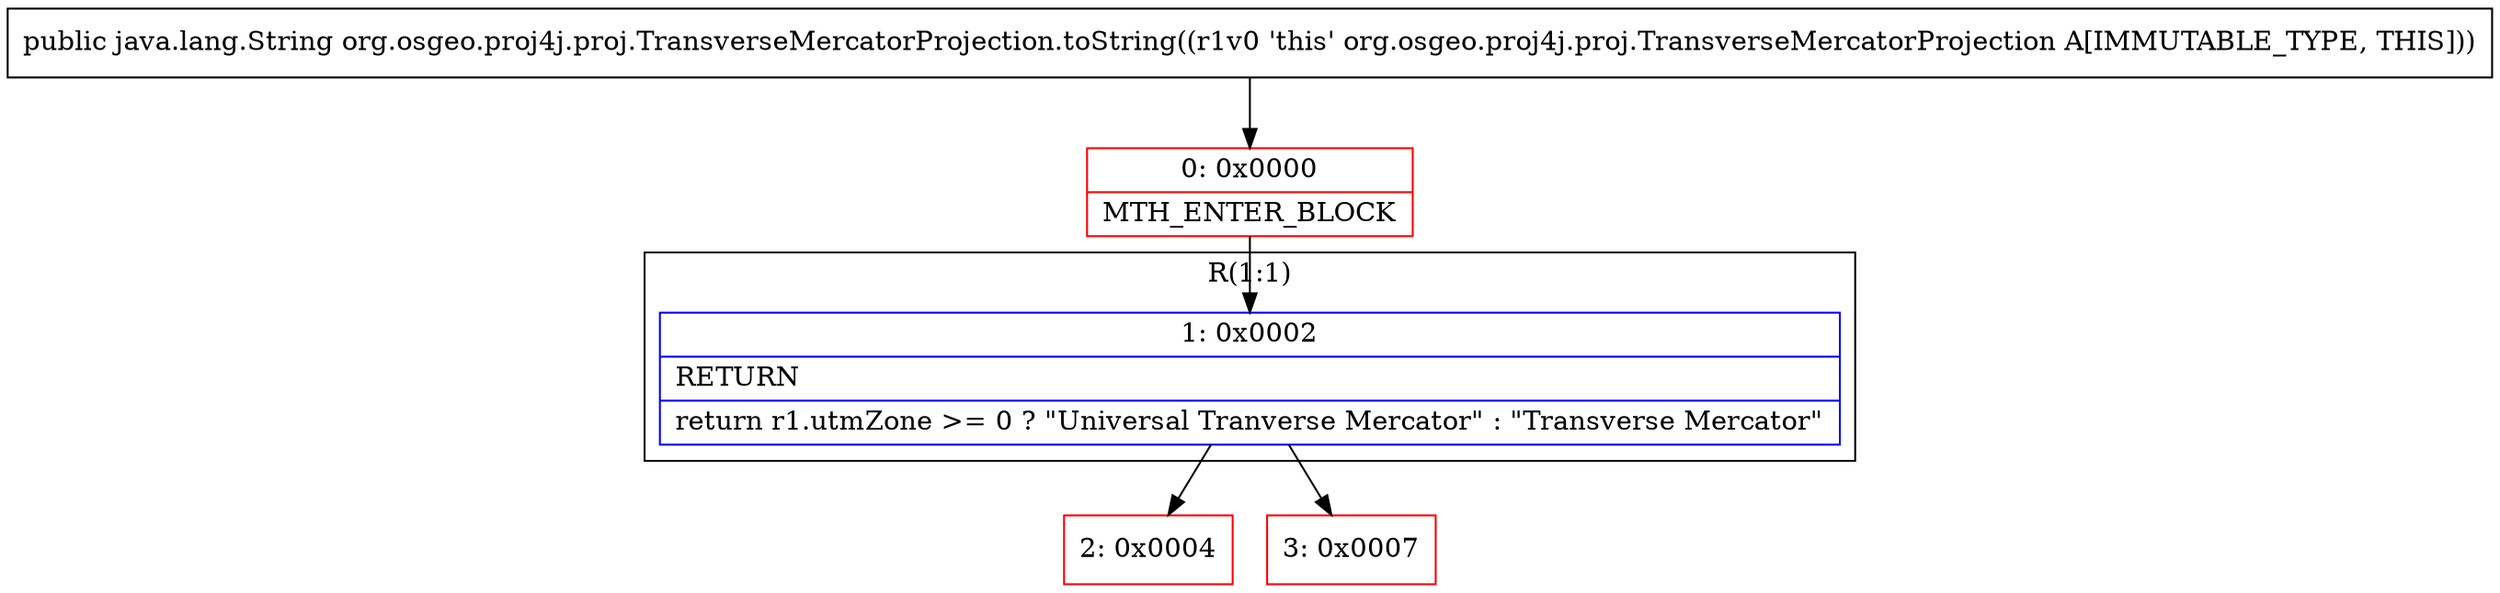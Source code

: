 digraph "CFG fororg.osgeo.proj4j.proj.TransverseMercatorProjection.toString()Ljava\/lang\/String;" {
subgraph cluster_Region_638927172 {
label = "R(1:1)";
node [shape=record,color=blue];
Node_1 [shape=record,label="{1\:\ 0x0002|RETURN\l|return r1.utmZone \>= 0 ? \"Universal Tranverse Mercator\" : \"Transverse Mercator\"\l}"];
}
Node_0 [shape=record,color=red,label="{0\:\ 0x0000|MTH_ENTER_BLOCK\l}"];
Node_2 [shape=record,color=red,label="{2\:\ 0x0004}"];
Node_3 [shape=record,color=red,label="{3\:\ 0x0007}"];
MethodNode[shape=record,label="{public java.lang.String org.osgeo.proj4j.proj.TransverseMercatorProjection.toString((r1v0 'this' org.osgeo.proj4j.proj.TransverseMercatorProjection A[IMMUTABLE_TYPE, THIS])) }"];
MethodNode -> Node_0;
Node_1 -> Node_2;
Node_1 -> Node_3;
Node_0 -> Node_1;
}

